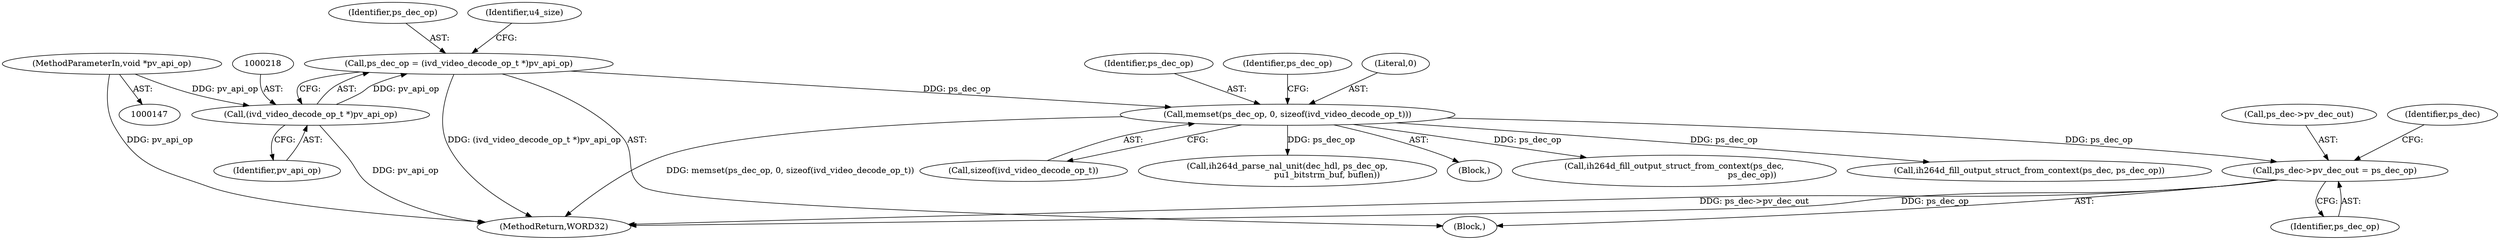digraph "0_Android_7554755536019e439433c515eeb44e701fb3bfb2@pointer" {
"1000237" [label="(Call,ps_dec->pv_dec_out = ps_dec_op)"];
"1000227" [label="(Call,memset(ps_dec_op, 0, sizeof(ivd_video_decode_op_t)))"];
"1000215" [label="(Call,ps_dec_op = (ivd_video_decode_op_t *)pv_api_op)"];
"1000217" [label="(Call,(ivd_video_decode_op_t *)pv_api_op)"];
"1000150" [label="(MethodParameterIn,void *pv_api_op)"];
"1000238" [label="(Call,ps_dec->pv_dec_out)"];
"1000219" [label="(Identifier,pv_api_op)"];
"1000216" [label="(Identifier,ps_dec_op)"];
"1000230" [label="(Call,sizeof(ivd_video_decode_op_t))"];
"1000150" [label="(MethodParameterIn,void *pv_api_op)"];
"1000227" [label="(Call,memset(ps_dec_op, 0, sizeof(ivd_video_decode_op_t)))"];
"1000228" [label="(Identifier,ps_dec_op)"];
"1002129" [label="(MethodReturn,WORD32)"];
"1001286" [label="(Call,ih264d_parse_nal_unit(dec_hdl, ps_dec_op,\n                              pu1_bitstrm_buf, buflen))"];
"1000215" [label="(Call,ps_dec_op = (ivd_video_decode_op_t *)pv_api_op)"];
"1000220" [label="(Block,)"];
"1000234" [label="(Identifier,ps_dec_op)"];
"1000237" [label="(Call,ps_dec->pv_dec_out = ps_dec_op)"];
"1000245" [label="(Identifier,ps_dec)"];
"1000223" [label="(Identifier,u4_size)"];
"1001248" [label="(Call,ih264d_fill_output_struct_from_context(ps_dec,\n                                                           ps_dec_op))"];
"1000241" [label="(Identifier,ps_dec_op)"];
"1000229" [label="(Literal,0)"];
"1000151" [label="(Block,)"];
"1002009" [label="(Call,ih264d_fill_output_struct_from_context(ps_dec, ps_dec_op))"];
"1000217" [label="(Call,(ivd_video_decode_op_t *)pv_api_op)"];
"1000237" -> "1000151"  [label="AST: "];
"1000237" -> "1000241"  [label="CFG: "];
"1000238" -> "1000237"  [label="AST: "];
"1000241" -> "1000237"  [label="AST: "];
"1000245" -> "1000237"  [label="CFG: "];
"1000237" -> "1002129"  [label="DDG: ps_dec->pv_dec_out"];
"1000237" -> "1002129"  [label="DDG: ps_dec_op"];
"1000227" -> "1000237"  [label="DDG: ps_dec_op"];
"1000227" -> "1000220"  [label="AST: "];
"1000227" -> "1000230"  [label="CFG: "];
"1000228" -> "1000227"  [label="AST: "];
"1000229" -> "1000227"  [label="AST: "];
"1000230" -> "1000227"  [label="AST: "];
"1000234" -> "1000227"  [label="CFG: "];
"1000227" -> "1002129"  [label="DDG: memset(ps_dec_op, 0, sizeof(ivd_video_decode_op_t))"];
"1000215" -> "1000227"  [label="DDG: ps_dec_op"];
"1000227" -> "1001248"  [label="DDG: ps_dec_op"];
"1000227" -> "1001286"  [label="DDG: ps_dec_op"];
"1000227" -> "1002009"  [label="DDG: ps_dec_op"];
"1000215" -> "1000151"  [label="AST: "];
"1000215" -> "1000217"  [label="CFG: "];
"1000216" -> "1000215"  [label="AST: "];
"1000217" -> "1000215"  [label="AST: "];
"1000223" -> "1000215"  [label="CFG: "];
"1000215" -> "1002129"  [label="DDG: (ivd_video_decode_op_t *)pv_api_op"];
"1000217" -> "1000215"  [label="DDG: pv_api_op"];
"1000217" -> "1000219"  [label="CFG: "];
"1000218" -> "1000217"  [label="AST: "];
"1000219" -> "1000217"  [label="AST: "];
"1000217" -> "1002129"  [label="DDG: pv_api_op"];
"1000150" -> "1000217"  [label="DDG: pv_api_op"];
"1000150" -> "1000147"  [label="AST: "];
"1000150" -> "1002129"  [label="DDG: pv_api_op"];
}
